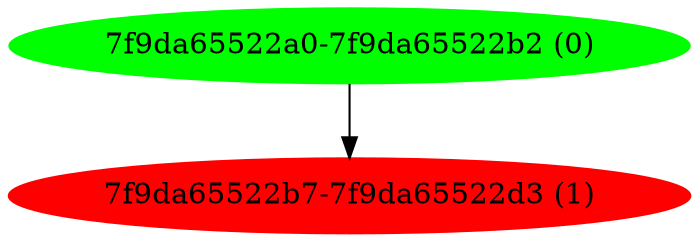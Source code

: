 digraph G {
   bb_7f9da65522a0 [label="7f9da65522a0-7f9da65522b2 (0)", color="green" style=filled];
   bb_7f9da65522b7 [label="7f9da65522b7-7f9da65522d3 (1)", color="red" style=filled];
   bb_7f9da65522a0 -> bb_7f9da65522b7;
}
